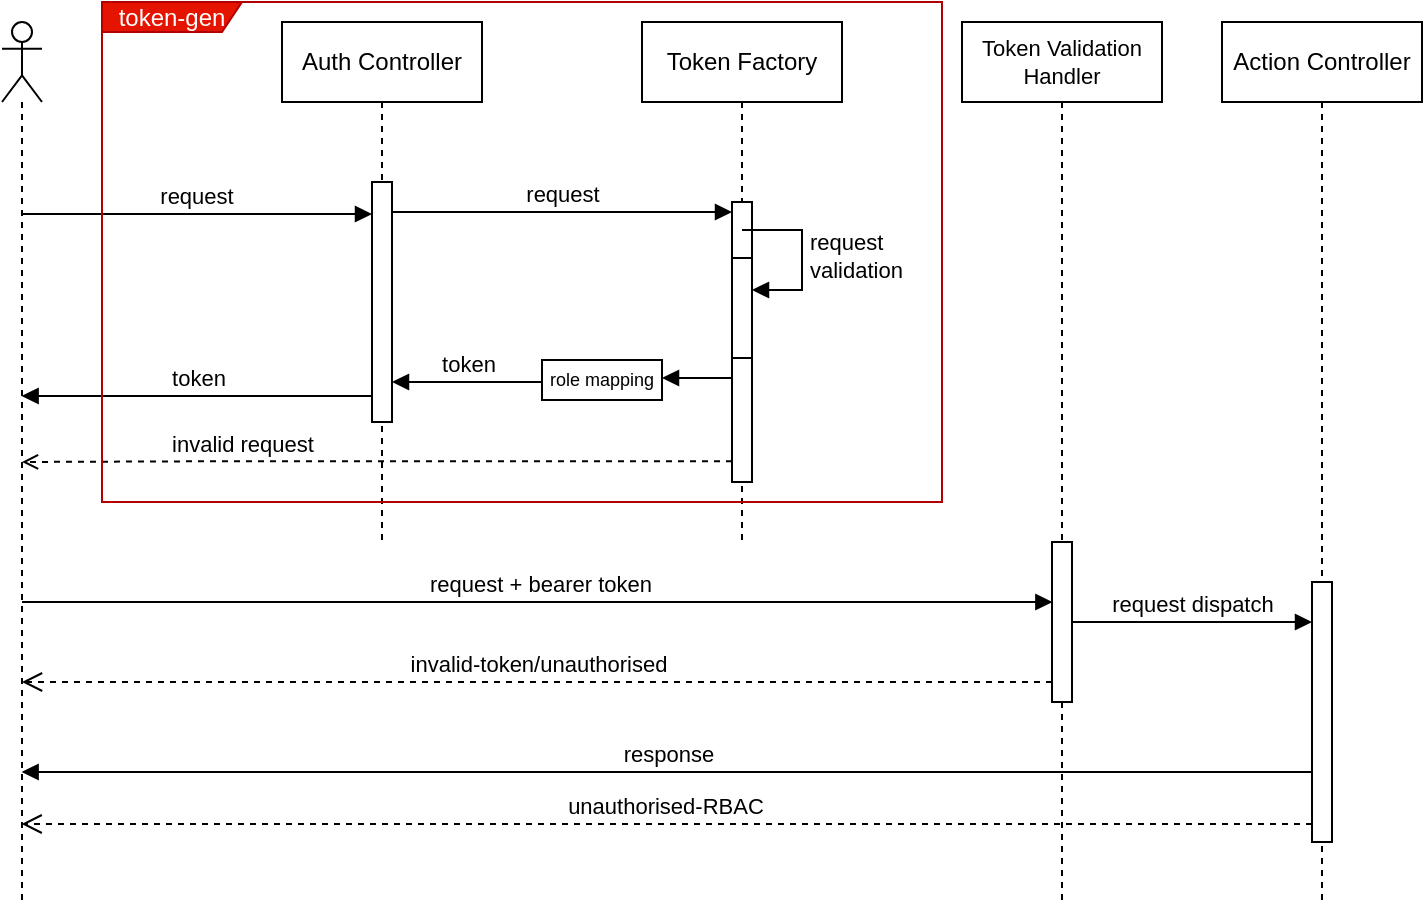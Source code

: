 <mxfile version="24.5.2" type="device">
  <diagram name="Page-1" id="FWSXzk0HMMvp-9RqmxZy">
    <mxGraphModel dx="971" dy="516" grid="1" gridSize="10" guides="1" tooltips="1" connect="1" arrows="1" fold="1" page="1" pageScale="1" pageWidth="827" pageHeight="1169" math="0" shadow="0">
      <root>
        <mxCell id="0" />
        <mxCell id="1" parent="0" />
        <mxCell id="mPL5s44J1FuhRWKnFu4T-6" value="" style="shape=umlLifeline;perimeter=lifelinePerimeter;whiteSpace=wrap;html=1;container=1;dropTarget=0;collapsible=0;recursiveResize=0;outlineConnect=0;portConstraint=eastwest;newEdgeStyle={&quot;curved&quot;:0,&quot;rounded&quot;:0};participant=umlActor;" vertex="1" parent="1">
          <mxGeometry x="65" y="120" width="20" height="440" as="geometry" />
        </mxCell>
        <mxCell id="mPL5s44J1FuhRWKnFu4T-7" value="Auth Controller" style="shape=umlLifeline;perimeter=lifelinePerimeter;whiteSpace=wrap;html=1;container=1;dropTarget=0;collapsible=0;recursiveResize=0;outlineConnect=0;portConstraint=eastwest;newEdgeStyle={&quot;curved&quot;:0,&quot;rounded&quot;:0};" vertex="1" parent="1">
          <mxGeometry x="205" y="120" width="100" height="260" as="geometry" />
        </mxCell>
        <mxCell id="mPL5s44J1FuhRWKnFu4T-8" value="" style="html=1;points=[[0,0,0,0,5],[0,1,0,0,-5],[1,0,0,0,5],[1,1,0,0,-5]];perimeter=orthogonalPerimeter;outlineConnect=0;targetShapes=umlLifeline;portConstraint=eastwest;newEdgeStyle={&quot;curved&quot;:0,&quot;rounded&quot;:0};" vertex="1" parent="mPL5s44J1FuhRWKnFu4T-7">
          <mxGeometry x="45" y="80" width="10" height="120" as="geometry" />
        </mxCell>
        <mxCell id="mPL5s44J1FuhRWKnFu4T-10" value="token" style="html=1;verticalAlign=bottom;endArrow=block;endSize=6;curved=0;rounded=0;exitX=0;exitY=1;exitDx=0;exitDy=-5;endFill=1;" edge="1" parent="1">
          <mxGeometry relative="1" as="geometry">
            <mxPoint x="74.81" y="307" as="targetPoint" />
            <mxPoint x="250" y="307.0" as="sourcePoint" />
            <Array as="points">
              <mxPoint x="185" y="307" />
            </Array>
          </mxGeometry>
        </mxCell>
        <mxCell id="mPL5s44J1FuhRWKnFu4T-9" value="request" style="html=1;verticalAlign=bottom;endArrow=block;curved=0;rounded=0;" edge="1" parent="1">
          <mxGeometry relative="1" as="geometry">
            <mxPoint x="74.81" y="216" as="sourcePoint" />
            <mxPoint x="250.0" y="216" as="targetPoint" />
          </mxGeometry>
        </mxCell>
        <mxCell id="mPL5s44J1FuhRWKnFu4T-11" value="Action Controller" style="shape=umlLifeline;perimeter=lifelinePerimeter;whiteSpace=wrap;html=1;container=1;dropTarget=0;collapsible=0;recursiveResize=0;outlineConnect=0;portConstraint=eastwest;newEdgeStyle={&quot;curved&quot;:0,&quot;rounded&quot;:0};" vertex="1" parent="1">
          <mxGeometry x="675" y="120" width="100" height="440" as="geometry" />
        </mxCell>
        <mxCell id="mPL5s44J1FuhRWKnFu4T-15" value="" style="html=1;points=[[0,0,0,0,5],[0,1,0,0,-5],[1,0,0,0,5],[1,1,0,0,-5]];perimeter=orthogonalPerimeter;outlineConnect=0;targetShapes=umlLifeline;portConstraint=eastwest;newEdgeStyle={&quot;curved&quot;:0,&quot;rounded&quot;:0};" vertex="1" parent="mPL5s44J1FuhRWKnFu4T-11">
          <mxGeometry x="45" y="280" width="10" height="130" as="geometry" />
        </mxCell>
        <mxCell id="mPL5s44J1FuhRWKnFu4T-17" value="unauthorised-RBAC&amp;nbsp;" style="html=1;verticalAlign=bottom;endArrow=open;endSize=8;curved=0;rounded=0;dashed=1;endFill=0;" edge="1" parent="1">
          <mxGeometry relative="1" as="geometry">
            <mxPoint x="74.81" y="521" as="targetPoint" />
            <mxPoint x="720" y="521" as="sourcePoint" />
          </mxGeometry>
        </mxCell>
        <mxCell id="mPL5s44J1FuhRWKnFu4T-19" value="request" style="html=1;verticalAlign=bottom;endArrow=block;curved=0;rounded=0;entryX=0;entryY=0;entryDx=0;entryDy=5;entryPerimeter=0;" edge="1" target="mPL5s44J1FuhRWKnFu4T-18" parent="1" source="mPL5s44J1FuhRWKnFu4T-8">
          <mxGeometry relative="1" as="geometry">
            <mxPoint x="395" y="230" as="sourcePoint" />
            <mxPoint x="435" y="215" as="targetPoint" />
          </mxGeometry>
        </mxCell>
        <mxCell id="mPL5s44J1FuhRWKnFu4T-20" value="token" style="html=1;verticalAlign=bottom;endArrow=block;endSize=6;curved=0;rounded=0;exitX=0;exitY=0.5;exitDx=0;exitDy=0;endFill=1;" edge="1" parent="1">
          <mxGeometry relative="1" as="geometry">
            <mxPoint x="260.0" y="300" as="targetPoint" />
            <mxPoint x="335.0" y="300" as="sourcePoint" />
            <Array as="points">
              <mxPoint x="335" y="300" />
            </Array>
          </mxGeometry>
        </mxCell>
        <mxCell id="mPL5s44J1FuhRWKnFu4T-21" value="Token Factory" style="shape=umlLifeline;perimeter=lifelinePerimeter;whiteSpace=wrap;html=1;container=1;dropTarget=0;collapsible=0;recursiveResize=0;outlineConnect=0;portConstraint=eastwest;newEdgeStyle={&quot;curved&quot;:0,&quot;rounded&quot;:0};" vertex="1" parent="1">
          <mxGeometry x="385" y="120" width="100" height="260" as="geometry" />
        </mxCell>
        <mxCell id="mPL5s44J1FuhRWKnFu4T-18" value="" style="html=1;points=[[0,0,0,0,5],[0,1,0,0,-5],[1,0,0,0,5],[1,1,0,0,-5]];perimeter=orthogonalPerimeter;outlineConnect=0;targetShapes=umlLifeline;portConstraint=eastwest;newEdgeStyle={&quot;curved&quot;:0,&quot;rounded&quot;:0};" vertex="1" parent="mPL5s44J1FuhRWKnFu4T-21">
          <mxGeometry x="45" y="90" width="10" height="140" as="geometry" />
        </mxCell>
        <mxCell id="mPL5s44J1FuhRWKnFu4T-22" value="" style="html=1;points=[[0,0,0,0,5],[0,1,0,0,-5],[1,0,0,0,5],[1,1,0,0,-5]];perimeter=orthogonalPerimeter;outlineConnect=0;targetShapes=umlLifeline;portConstraint=eastwest;newEdgeStyle={&quot;curved&quot;:0,&quot;rounded&quot;:0};gradientColor=none;gradientDirection=north;fillColor=none;strokeColor=default;fillStyle=hatch;" vertex="1" parent="mPL5s44J1FuhRWKnFu4T-21">
          <mxGeometry x="45" y="118" width="10" height="50" as="geometry" />
        </mxCell>
        <mxCell id="mPL5s44J1FuhRWKnFu4T-23" value="request&lt;div&gt;validation&lt;/div&gt;" style="html=1;align=left;spacingLeft=2;endArrow=block;rounded=0;edgeStyle=orthogonalEdgeStyle;curved=0;rounded=0;" edge="1" parent="mPL5s44J1FuhRWKnFu4T-21">
          <mxGeometry relative="1" as="geometry">
            <mxPoint x="50" y="104" as="sourcePoint" />
            <Array as="points">
              <mxPoint x="80" y="134" />
            </Array>
            <mxPoint x="55" y="134" as="targetPoint" />
          </mxGeometry>
        </mxCell>
        <mxCell id="mPL5s44J1FuhRWKnFu4T-24" value="invalid request" style="html=1;verticalAlign=bottom;endArrow=open;dashed=1;endSize=6;curved=0;rounded=0;endFill=0;" edge="1" parent="1" source="mPL5s44J1FuhRWKnFu4T-18">
          <mxGeometry x="0.38" relative="1" as="geometry">
            <mxPoint x="75" y="340" as="targetPoint" />
            <mxPoint x="395" y="340" as="sourcePoint" />
            <Array as="points">
              <mxPoint x="162.59" y="339.66" />
            </Array>
            <mxPoint as="offset" />
          </mxGeometry>
        </mxCell>
        <mxCell id="mPL5s44J1FuhRWKnFu4T-26" value="role mapping" style="html=1;whiteSpace=wrap;fontSize=9;" vertex="1" parent="1">
          <mxGeometry x="335" y="289" width="60" height="20" as="geometry" />
        </mxCell>
        <mxCell id="mPL5s44J1FuhRWKnFu4T-27" value="" style="endArrow=block;endFill=1;html=1;rounded=0;entryX=1;entryY=0.5;entryDx=0;entryDy=0;startArrow=none;startFill=0;" edge="1" parent="1">
          <mxGeometry width="160" relative="1" as="geometry">
            <mxPoint x="430" y="298" as="sourcePoint" />
            <mxPoint x="395.0" y="298" as="targetPoint" />
          </mxGeometry>
        </mxCell>
        <mxCell id="mPL5s44J1FuhRWKnFu4T-30" value="&lt;font style=&quot;font-size: 11px;&quot;&gt;Token Validation Handler&lt;/font&gt;" style="shape=umlLifeline;perimeter=lifelinePerimeter;whiteSpace=wrap;html=1;container=1;dropTarget=0;collapsible=0;recursiveResize=0;outlineConnect=0;portConstraint=eastwest;newEdgeStyle={&quot;curved&quot;:0,&quot;rounded&quot;:0};fontSize=8;" vertex="1" parent="1">
          <mxGeometry x="545" y="120" width="100" height="440" as="geometry" />
        </mxCell>
        <mxCell id="mPL5s44J1FuhRWKnFu4T-28" value="" style="html=1;points=[[0,0,0,0,5],[0,1,0,0,-5],[1,0,0,0,5],[1,1,0,0,-5]];perimeter=orthogonalPerimeter;outlineConnect=0;targetShapes=umlLifeline;portConstraint=eastwest;newEdgeStyle={&quot;curved&quot;:0,&quot;rounded&quot;:0};" vertex="1" parent="mPL5s44J1FuhRWKnFu4T-30">
          <mxGeometry x="45" y="260" width="10" height="80" as="geometry" />
        </mxCell>
        <mxCell id="mPL5s44J1FuhRWKnFu4T-31" value="request dispatch" style="html=1;verticalAlign=bottom;endArrow=block;curved=0;rounded=0;" edge="1" parent="1" source="mPL5s44J1FuhRWKnFu4T-28" target="mPL5s44J1FuhRWKnFu4T-15">
          <mxGeometry width="80" relative="1" as="geometry">
            <mxPoint x="605" y="430" as="sourcePoint" />
            <mxPoint x="705" y="430" as="targetPoint" />
          </mxGeometry>
        </mxCell>
        <mxCell id="mPL5s44J1FuhRWKnFu4T-32" value="invalid-token/unauthorised" style="html=1;verticalAlign=bottom;endArrow=open;dashed=1;endSize=8;curved=0;rounded=0;endFill=0;" edge="1" parent="1">
          <mxGeometry relative="1" as="geometry">
            <mxPoint x="75" y="450" as="targetPoint" />
            <mxPoint x="590" y="450" as="sourcePoint" />
          </mxGeometry>
        </mxCell>
        <mxCell id="mPL5s44J1FuhRWKnFu4T-33" value="response" style="html=1;verticalAlign=bottom;endArrow=block;endSize=6;curved=0;rounded=0;endFill=1;" edge="1" parent="1">
          <mxGeometry relative="1" as="geometry">
            <mxPoint x="74.81" y="495" as="targetPoint" />
            <mxPoint x="720" y="495" as="sourcePoint" />
            <Array as="points" />
          </mxGeometry>
        </mxCell>
        <mxCell id="mPL5s44J1FuhRWKnFu4T-34" value="token-gen" style="shape=umlFrame;whiteSpace=wrap;html=1;pointerEvents=0;width=70;height=15;fillColor=#e51400;fontColor=#ffffff;strokeColor=#B20000;" vertex="1" parent="1">
          <mxGeometry x="115" y="110" width="420" height="250" as="geometry" />
        </mxCell>
        <mxCell id="mPL5s44J1FuhRWKnFu4T-36" value="" style="endArrow=block;endFill=1;endSize=6;html=1;rounded=0;" edge="1" parent="1">
          <mxGeometry width="160" relative="1" as="geometry">
            <mxPoint x="75.0" y="410" as="sourcePoint" />
            <mxPoint x="590.19" y="410" as="targetPoint" />
          </mxGeometry>
        </mxCell>
        <mxCell id="mPL5s44J1FuhRWKnFu4T-37" value="request + bearer token" style="edgeLabel;html=1;align=center;verticalAlign=middle;resizable=0;points=[];" vertex="1" connectable="0" parent="mPL5s44J1FuhRWKnFu4T-36">
          <mxGeometry x="0.2" y="3" relative="1" as="geometry">
            <mxPoint x="-50" y="-6" as="offset" />
          </mxGeometry>
        </mxCell>
      </root>
    </mxGraphModel>
  </diagram>
</mxfile>
